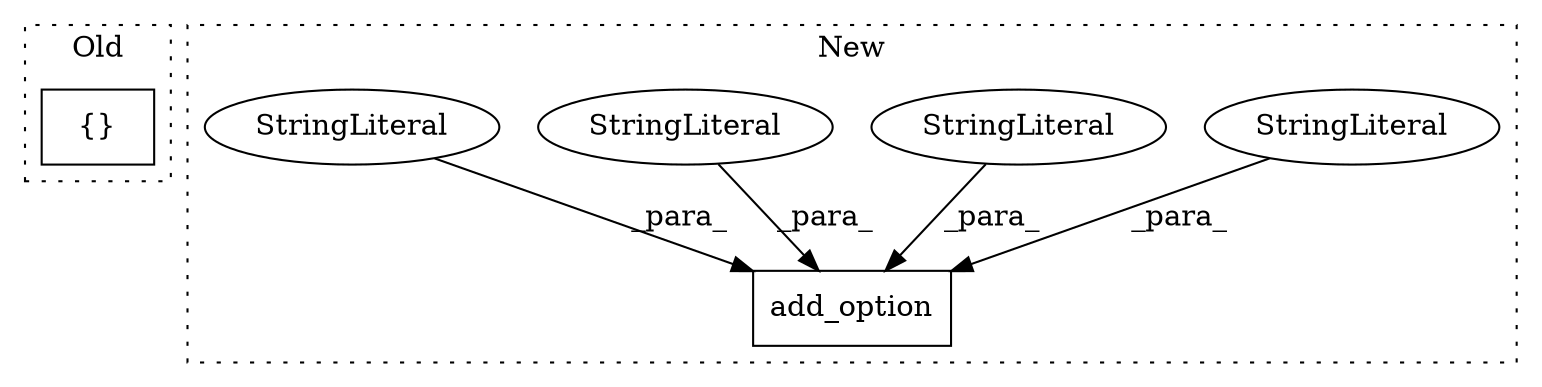 digraph G {
subgraph cluster0 {
1 [label="{}" a="4" s="3532" l="2" shape="box"];
label = "Old";
style="dotted";
}
subgraph cluster1 {
2 [label="add_option" a="32" s="1625,1721" l="11,1" shape="box"];
3 [label="StringLiteral" a="45" s="1655" l="5" shape="ellipse"];
4 [label="StringLiteral" a="45" s="1641" l="11" shape="ellipse"];
5 [label="StringLiteral" a="45" s="1661" l="60" shape="ellipse"];
6 [label="StringLiteral" a="45" s="1636" l="4" shape="ellipse"];
label = "New";
style="dotted";
}
3 -> 2 [label="_para_"];
4 -> 2 [label="_para_"];
5 -> 2 [label="_para_"];
6 -> 2 [label="_para_"];
}